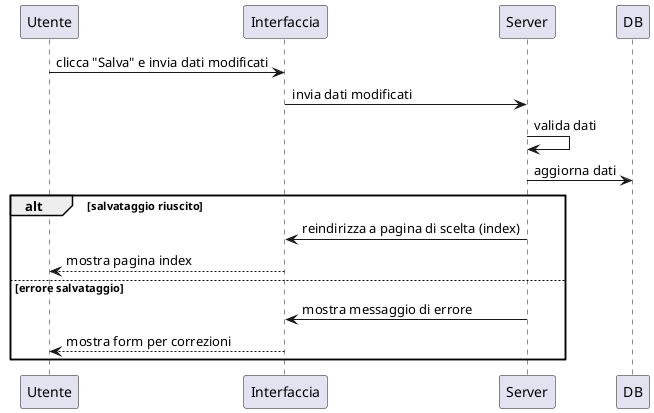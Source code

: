@startuml Salvataggio_modifiche_Sequenza
participant Utente
participant Interfaccia as UI
participant Server
participant DB

Utente -> UI : clicca "Salva" e invia dati modificati
UI -> Server : invia dati modificati
Server -> Server : valida dati
Server -> DB : aggiorna dati

alt salvataggio riuscito
    Server -> UI : reindirizza a pagina di scelta (index)
    UI --> Utente : mostra pagina index
else errore salvataggio
    Server -> UI : mostra messaggio di errore
    UI --> Utente : mostra form per correzioni
end
@enduml